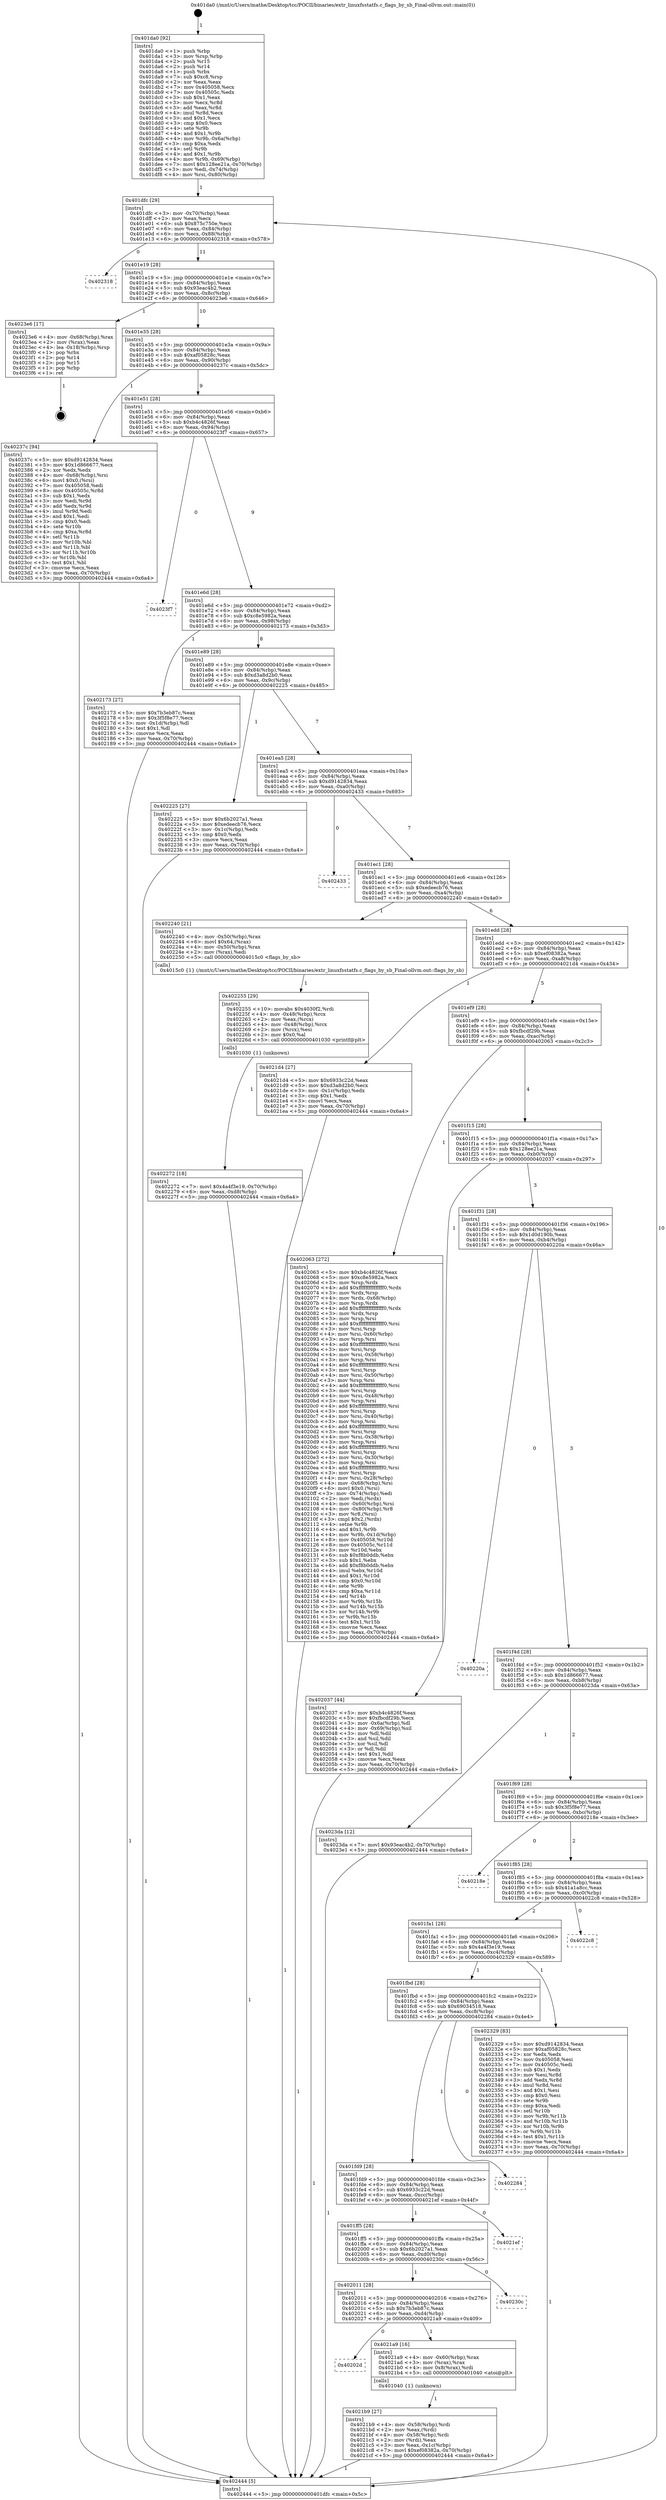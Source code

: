 digraph "0x401da0" {
  label = "0x401da0 (/mnt/c/Users/mathe/Desktop/tcc/POCII/binaries/extr_linuxfsstatfs.c_flags_by_sb_Final-ollvm.out::main(0))"
  labelloc = "t"
  node[shape=record]

  Entry [label="",width=0.3,height=0.3,shape=circle,fillcolor=black,style=filled]
  "0x401dfc" [label="{
     0x401dfc [29]\l
     | [instrs]\l
     &nbsp;&nbsp;0x401dfc \<+3\>: mov -0x70(%rbp),%eax\l
     &nbsp;&nbsp;0x401dff \<+2\>: mov %eax,%ecx\l
     &nbsp;&nbsp;0x401e01 \<+6\>: sub $0x875c750e,%ecx\l
     &nbsp;&nbsp;0x401e07 \<+6\>: mov %eax,-0x84(%rbp)\l
     &nbsp;&nbsp;0x401e0d \<+6\>: mov %ecx,-0x88(%rbp)\l
     &nbsp;&nbsp;0x401e13 \<+6\>: je 0000000000402318 \<main+0x578\>\l
  }"]
  "0x402318" [label="{
     0x402318\l
  }", style=dashed]
  "0x401e19" [label="{
     0x401e19 [28]\l
     | [instrs]\l
     &nbsp;&nbsp;0x401e19 \<+5\>: jmp 0000000000401e1e \<main+0x7e\>\l
     &nbsp;&nbsp;0x401e1e \<+6\>: mov -0x84(%rbp),%eax\l
     &nbsp;&nbsp;0x401e24 \<+5\>: sub $0x93eac4b2,%eax\l
     &nbsp;&nbsp;0x401e29 \<+6\>: mov %eax,-0x8c(%rbp)\l
     &nbsp;&nbsp;0x401e2f \<+6\>: je 00000000004023e6 \<main+0x646\>\l
  }"]
  Exit [label="",width=0.3,height=0.3,shape=circle,fillcolor=black,style=filled,peripheries=2]
  "0x4023e6" [label="{
     0x4023e6 [17]\l
     | [instrs]\l
     &nbsp;&nbsp;0x4023e6 \<+4\>: mov -0x68(%rbp),%rax\l
     &nbsp;&nbsp;0x4023ea \<+2\>: mov (%rax),%eax\l
     &nbsp;&nbsp;0x4023ec \<+4\>: lea -0x18(%rbp),%rsp\l
     &nbsp;&nbsp;0x4023f0 \<+1\>: pop %rbx\l
     &nbsp;&nbsp;0x4023f1 \<+2\>: pop %r14\l
     &nbsp;&nbsp;0x4023f3 \<+2\>: pop %r15\l
     &nbsp;&nbsp;0x4023f5 \<+1\>: pop %rbp\l
     &nbsp;&nbsp;0x4023f6 \<+1\>: ret\l
  }"]
  "0x401e35" [label="{
     0x401e35 [28]\l
     | [instrs]\l
     &nbsp;&nbsp;0x401e35 \<+5\>: jmp 0000000000401e3a \<main+0x9a\>\l
     &nbsp;&nbsp;0x401e3a \<+6\>: mov -0x84(%rbp),%eax\l
     &nbsp;&nbsp;0x401e40 \<+5\>: sub $0xaf05828c,%eax\l
     &nbsp;&nbsp;0x401e45 \<+6\>: mov %eax,-0x90(%rbp)\l
     &nbsp;&nbsp;0x401e4b \<+6\>: je 000000000040237c \<main+0x5dc\>\l
  }"]
  "0x402272" [label="{
     0x402272 [18]\l
     | [instrs]\l
     &nbsp;&nbsp;0x402272 \<+7\>: movl $0x4a4f3e19,-0x70(%rbp)\l
     &nbsp;&nbsp;0x402279 \<+6\>: mov %eax,-0xd8(%rbp)\l
     &nbsp;&nbsp;0x40227f \<+5\>: jmp 0000000000402444 \<main+0x6a4\>\l
  }"]
  "0x40237c" [label="{
     0x40237c [94]\l
     | [instrs]\l
     &nbsp;&nbsp;0x40237c \<+5\>: mov $0xd9142834,%eax\l
     &nbsp;&nbsp;0x402381 \<+5\>: mov $0x1d866677,%ecx\l
     &nbsp;&nbsp;0x402386 \<+2\>: xor %edx,%edx\l
     &nbsp;&nbsp;0x402388 \<+4\>: mov -0x68(%rbp),%rsi\l
     &nbsp;&nbsp;0x40238c \<+6\>: movl $0x0,(%rsi)\l
     &nbsp;&nbsp;0x402392 \<+7\>: mov 0x405058,%edi\l
     &nbsp;&nbsp;0x402399 \<+8\>: mov 0x40505c,%r8d\l
     &nbsp;&nbsp;0x4023a1 \<+3\>: sub $0x1,%edx\l
     &nbsp;&nbsp;0x4023a4 \<+3\>: mov %edi,%r9d\l
     &nbsp;&nbsp;0x4023a7 \<+3\>: add %edx,%r9d\l
     &nbsp;&nbsp;0x4023aa \<+4\>: imul %r9d,%edi\l
     &nbsp;&nbsp;0x4023ae \<+3\>: and $0x1,%edi\l
     &nbsp;&nbsp;0x4023b1 \<+3\>: cmp $0x0,%edi\l
     &nbsp;&nbsp;0x4023b4 \<+4\>: sete %r10b\l
     &nbsp;&nbsp;0x4023b8 \<+4\>: cmp $0xa,%r8d\l
     &nbsp;&nbsp;0x4023bc \<+4\>: setl %r11b\l
     &nbsp;&nbsp;0x4023c0 \<+3\>: mov %r10b,%bl\l
     &nbsp;&nbsp;0x4023c3 \<+3\>: and %r11b,%bl\l
     &nbsp;&nbsp;0x4023c6 \<+3\>: xor %r11b,%r10b\l
     &nbsp;&nbsp;0x4023c9 \<+3\>: or %r10b,%bl\l
     &nbsp;&nbsp;0x4023cc \<+3\>: test $0x1,%bl\l
     &nbsp;&nbsp;0x4023cf \<+3\>: cmovne %ecx,%eax\l
     &nbsp;&nbsp;0x4023d2 \<+3\>: mov %eax,-0x70(%rbp)\l
     &nbsp;&nbsp;0x4023d5 \<+5\>: jmp 0000000000402444 \<main+0x6a4\>\l
  }"]
  "0x401e51" [label="{
     0x401e51 [28]\l
     | [instrs]\l
     &nbsp;&nbsp;0x401e51 \<+5\>: jmp 0000000000401e56 \<main+0xb6\>\l
     &nbsp;&nbsp;0x401e56 \<+6\>: mov -0x84(%rbp),%eax\l
     &nbsp;&nbsp;0x401e5c \<+5\>: sub $0xb4c4826f,%eax\l
     &nbsp;&nbsp;0x401e61 \<+6\>: mov %eax,-0x94(%rbp)\l
     &nbsp;&nbsp;0x401e67 \<+6\>: je 00000000004023f7 \<main+0x657\>\l
  }"]
  "0x402255" [label="{
     0x402255 [29]\l
     | [instrs]\l
     &nbsp;&nbsp;0x402255 \<+10\>: movabs $0x4030f2,%rdi\l
     &nbsp;&nbsp;0x40225f \<+4\>: mov -0x48(%rbp),%rcx\l
     &nbsp;&nbsp;0x402263 \<+2\>: mov %eax,(%rcx)\l
     &nbsp;&nbsp;0x402265 \<+4\>: mov -0x48(%rbp),%rcx\l
     &nbsp;&nbsp;0x402269 \<+2\>: mov (%rcx),%esi\l
     &nbsp;&nbsp;0x40226b \<+2\>: mov $0x0,%al\l
     &nbsp;&nbsp;0x40226d \<+5\>: call 0000000000401030 \<printf@plt\>\l
     | [calls]\l
     &nbsp;&nbsp;0x401030 \{1\} (unknown)\l
  }"]
  "0x4023f7" [label="{
     0x4023f7\l
  }", style=dashed]
  "0x401e6d" [label="{
     0x401e6d [28]\l
     | [instrs]\l
     &nbsp;&nbsp;0x401e6d \<+5\>: jmp 0000000000401e72 \<main+0xd2\>\l
     &nbsp;&nbsp;0x401e72 \<+6\>: mov -0x84(%rbp),%eax\l
     &nbsp;&nbsp;0x401e78 \<+5\>: sub $0xc8e5982a,%eax\l
     &nbsp;&nbsp;0x401e7d \<+6\>: mov %eax,-0x98(%rbp)\l
     &nbsp;&nbsp;0x401e83 \<+6\>: je 0000000000402173 \<main+0x3d3\>\l
  }"]
  "0x4021b9" [label="{
     0x4021b9 [27]\l
     | [instrs]\l
     &nbsp;&nbsp;0x4021b9 \<+4\>: mov -0x58(%rbp),%rdi\l
     &nbsp;&nbsp;0x4021bd \<+2\>: mov %eax,(%rdi)\l
     &nbsp;&nbsp;0x4021bf \<+4\>: mov -0x58(%rbp),%rdi\l
     &nbsp;&nbsp;0x4021c3 \<+2\>: mov (%rdi),%eax\l
     &nbsp;&nbsp;0x4021c5 \<+3\>: mov %eax,-0x1c(%rbp)\l
     &nbsp;&nbsp;0x4021c8 \<+7\>: movl $0xef08382a,-0x70(%rbp)\l
     &nbsp;&nbsp;0x4021cf \<+5\>: jmp 0000000000402444 \<main+0x6a4\>\l
  }"]
  "0x402173" [label="{
     0x402173 [27]\l
     | [instrs]\l
     &nbsp;&nbsp;0x402173 \<+5\>: mov $0x7b3eb87c,%eax\l
     &nbsp;&nbsp;0x402178 \<+5\>: mov $0x3f5f8e77,%ecx\l
     &nbsp;&nbsp;0x40217d \<+3\>: mov -0x1d(%rbp),%dl\l
     &nbsp;&nbsp;0x402180 \<+3\>: test $0x1,%dl\l
     &nbsp;&nbsp;0x402183 \<+3\>: cmovne %ecx,%eax\l
     &nbsp;&nbsp;0x402186 \<+3\>: mov %eax,-0x70(%rbp)\l
     &nbsp;&nbsp;0x402189 \<+5\>: jmp 0000000000402444 \<main+0x6a4\>\l
  }"]
  "0x401e89" [label="{
     0x401e89 [28]\l
     | [instrs]\l
     &nbsp;&nbsp;0x401e89 \<+5\>: jmp 0000000000401e8e \<main+0xee\>\l
     &nbsp;&nbsp;0x401e8e \<+6\>: mov -0x84(%rbp),%eax\l
     &nbsp;&nbsp;0x401e94 \<+5\>: sub $0xd3a8d2b0,%eax\l
     &nbsp;&nbsp;0x401e99 \<+6\>: mov %eax,-0x9c(%rbp)\l
     &nbsp;&nbsp;0x401e9f \<+6\>: je 0000000000402225 \<main+0x485\>\l
  }"]
  "0x40202d" [label="{
     0x40202d\l
  }", style=dashed]
  "0x402225" [label="{
     0x402225 [27]\l
     | [instrs]\l
     &nbsp;&nbsp;0x402225 \<+5\>: mov $0x6b2027a1,%eax\l
     &nbsp;&nbsp;0x40222a \<+5\>: mov $0xedeecb76,%ecx\l
     &nbsp;&nbsp;0x40222f \<+3\>: mov -0x1c(%rbp),%edx\l
     &nbsp;&nbsp;0x402232 \<+3\>: cmp $0x0,%edx\l
     &nbsp;&nbsp;0x402235 \<+3\>: cmove %ecx,%eax\l
     &nbsp;&nbsp;0x402238 \<+3\>: mov %eax,-0x70(%rbp)\l
     &nbsp;&nbsp;0x40223b \<+5\>: jmp 0000000000402444 \<main+0x6a4\>\l
  }"]
  "0x401ea5" [label="{
     0x401ea5 [28]\l
     | [instrs]\l
     &nbsp;&nbsp;0x401ea5 \<+5\>: jmp 0000000000401eaa \<main+0x10a\>\l
     &nbsp;&nbsp;0x401eaa \<+6\>: mov -0x84(%rbp),%eax\l
     &nbsp;&nbsp;0x401eb0 \<+5\>: sub $0xd9142834,%eax\l
     &nbsp;&nbsp;0x401eb5 \<+6\>: mov %eax,-0xa0(%rbp)\l
     &nbsp;&nbsp;0x401ebb \<+6\>: je 0000000000402433 \<main+0x693\>\l
  }"]
  "0x4021a9" [label="{
     0x4021a9 [16]\l
     | [instrs]\l
     &nbsp;&nbsp;0x4021a9 \<+4\>: mov -0x60(%rbp),%rax\l
     &nbsp;&nbsp;0x4021ad \<+3\>: mov (%rax),%rax\l
     &nbsp;&nbsp;0x4021b0 \<+4\>: mov 0x8(%rax),%rdi\l
     &nbsp;&nbsp;0x4021b4 \<+5\>: call 0000000000401040 \<atoi@plt\>\l
     | [calls]\l
     &nbsp;&nbsp;0x401040 \{1\} (unknown)\l
  }"]
  "0x402433" [label="{
     0x402433\l
  }", style=dashed]
  "0x401ec1" [label="{
     0x401ec1 [28]\l
     | [instrs]\l
     &nbsp;&nbsp;0x401ec1 \<+5\>: jmp 0000000000401ec6 \<main+0x126\>\l
     &nbsp;&nbsp;0x401ec6 \<+6\>: mov -0x84(%rbp),%eax\l
     &nbsp;&nbsp;0x401ecc \<+5\>: sub $0xedeecb76,%eax\l
     &nbsp;&nbsp;0x401ed1 \<+6\>: mov %eax,-0xa4(%rbp)\l
     &nbsp;&nbsp;0x401ed7 \<+6\>: je 0000000000402240 \<main+0x4a0\>\l
  }"]
  "0x402011" [label="{
     0x402011 [28]\l
     | [instrs]\l
     &nbsp;&nbsp;0x402011 \<+5\>: jmp 0000000000402016 \<main+0x276\>\l
     &nbsp;&nbsp;0x402016 \<+6\>: mov -0x84(%rbp),%eax\l
     &nbsp;&nbsp;0x40201c \<+5\>: sub $0x7b3eb87c,%eax\l
     &nbsp;&nbsp;0x402021 \<+6\>: mov %eax,-0xd4(%rbp)\l
     &nbsp;&nbsp;0x402027 \<+6\>: je 00000000004021a9 \<main+0x409\>\l
  }"]
  "0x402240" [label="{
     0x402240 [21]\l
     | [instrs]\l
     &nbsp;&nbsp;0x402240 \<+4\>: mov -0x50(%rbp),%rax\l
     &nbsp;&nbsp;0x402244 \<+6\>: movl $0x64,(%rax)\l
     &nbsp;&nbsp;0x40224a \<+4\>: mov -0x50(%rbp),%rax\l
     &nbsp;&nbsp;0x40224e \<+2\>: mov (%rax),%edi\l
     &nbsp;&nbsp;0x402250 \<+5\>: call 00000000004015c0 \<flags_by_sb\>\l
     | [calls]\l
     &nbsp;&nbsp;0x4015c0 \{1\} (/mnt/c/Users/mathe/Desktop/tcc/POCII/binaries/extr_linuxfsstatfs.c_flags_by_sb_Final-ollvm.out::flags_by_sb)\l
  }"]
  "0x401edd" [label="{
     0x401edd [28]\l
     | [instrs]\l
     &nbsp;&nbsp;0x401edd \<+5\>: jmp 0000000000401ee2 \<main+0x142\>\l
     &nbsp;&nbsp;0x401ee2 \<+6\>: mov -0x84(%rbp),%eax\l
     &nbsp;&nbsp;0x401ee8 \<+5\>: sub $0xef08382a,%eax\l
     &nbsp;&nbsp;0x401eed \<+6\>: mov %eax,-0xa8(%rbp)\l
     &nbsp;&nbsp;0x401ef3 \<+6\>: je 00000000004021d4 \<main+0x434\>\l
  }"]
  "0x40230c" [label="{
     0x40230c\l
  }", style=dashed]
  "0x4021d4" [label="{
     0x4021d4 [27]\l
     | [instrs]\l
     &nbsp;&nbsp;0x4021d4 \<+5\>: mov $0x6933c22d,%eax\l
     &nbsp;&nbsp;0x4021d9 \<+5\>: mov $0xd3a8d2b0,%ecx\l
     &nbsp;&nbsp;0x4021de \<+3\>: mov -0x1c(%rbp),%edx\l
     &nbsp;&nbsp;0x4021e1 \<+3\>: cmp $0x1,%edx\l
     &nbsp;&nbsp;0x4021e4 \<+3\>: cmovl %ecx,%eax\l
     &nbsp;&nbsp;0x4021e7 \<+3\>: mov %eax,-0x70(%rbp)\l
     &nbsp;&nbsp;0x4021ea \<+5\>: jmp 0000000000402444 \<main+0x6a4\>\l
  }"]
  "0x401ef9" [label="{
     0x401ef9 [28]\l
     | [instrs]\l
     &nbsp;&nbsp;0x401ef9 \<+5\>: jmp 0000000000401efe \<main+0x15e\>\l
     &nbsp;&nbsp;0x401efe \<+6\>: mov -0x84(%rbp),%eax\l
     &nbsp;&nbsp;0x401f04 \<+5\>: sub $0xfbcdf29b,%eax\l
     &nbsp;&nbsp;0x401f09 \<+6\>: mov %eax,-0xac(%rbp)\l
     &nbsp;&nbsp;0x401f0f \<+6\>: je 0000000000402063 \<main+0x2c3\>\l
  }"]
  "0x401ff5" [label="{
     0x401ff5 [28]\l
     | [instrs]\l
     &nbsp;&nbsp;0x401ff5 \<+5\>: jmp 0000000000401ffa \<main+0x25a\>\l
     &nbsp;&nbsp;0x401ffa \<+6\>: mov -0x84(%rbp),%eax\l
     &nbsp;&nbsp;0x402000 \<+5\>: sub $0x6b2027a1,%eax\l
     &nbsp;&nbsp;0x402005 \<+6\>: mov %eax,-0xd0(%rbp)\l
     &nbsp;&nbsp;0x40200b \<+6\>: je 000000000040230c \<main+0x56c\>\l
  }"]
  "0x402063" [label="{
     0x402063 [272]\l
     | [instrs]\l
     &nbsp;&nbsp;0x402063 \<+5\>: mov $0xb4c4826f,%eax\l
     &nbsp;&nbsp;0x402068 \<+5\>: mov $0xc8e5982a,%ecx\l
     &nbsp;&nbsp;0x40206d \<+3\>: mov %rsp,%rdx\l
     &nbsp;&nbsp;0x402070 \<+4\>: add $0xfffffffffffffff0,%rdx\l
     &nbsp;&nbsp;0x402074 \<+3\>: mov %rdx,%rsp\l
     &nbsp;&nbsp;0x402077 \<+4\>: mov %rdx,-0x68(%rbp)\l
     &nbsp;&nbsp;0x40207b \<+3\>: mov %rsp,%rdx\l
     &nbsp;&nbsp;0x40207e \<+4\>: add $0xfffffffffffffff0,%rdx\l
     &nbsp;&nbsp;0x402082 \<+3\>: mov %rdx,%rsp\l
     &nbsp;&nbsp;0x402085 \<+3\>: mov %rsp,%rsi\l
     &nbsp;&nbsp;0x402088 \<+4\>: add $0xfffffffffffffff0,%rsi\l
     &nbsp;&nbsp;0x40208c \<+3\>: mov %rsi,%rsp\l
     &nbsp;&nbsp;0x40208f \<+4\>: mov %rsi,-0x60(%rbp)\l
     &nbsp;&nbsp;0x402093 \<+3\>: mov %rsp,%rsi\l
     &nbsp;&nbsp;0x402096 \<+4\>: add $0xfffffffffffffff0,%rsi\l
     &nbsp;&nbsp;0x40209a \<+3\>: mov %rsi,%rsp\l
     &nbsp;&nbsp;0x40209d \<+4\>: mov %rsi,-0x58(%rbp)\l
     &nbsp;&nbsp;0x4020a1 \<+3\>: mov %rsp,%rsi\l
     &nbsp;&nbsp;0x4020a4 \<+4\>: add $0xfffffffffffffff0,%rsi\l
     &nbsp;&nbsp;0x4020a8 \<+3\>: mov %rsi,%rsp\l
     &nbsp;&nbsp;0x4020ab \<+4\>: mov %rsi,-0x50(%rbp)\l
     &nbsp;&nbsp;0x4020af \<+3\>: mov %rsp,%rsi\l
     &nbsp;&nbsp;0x4020b2 \<+4\>: add $0xfffffffffffffff0,%rsi\l
     &nbsp;&nbsp;0x4020b6 \<+3\>: mov %rsi,%rsp\l
     &nbsp;&nbsp;0x4020b9 \<+4\>: mov %rsi,-0x48(%rbp)\l
     &nbsp;&nbsp;0x4020bd \<+3\>: mov %rsp,%rsi\l
     &nbsp;&nbsp;0x4020c0 \<+4\>: add $0xfffffffffffffff0,%rsi\l
     &nbsp;&nbsp;0x4020c4 \<+3\>: mov %rsi,%rsp\l
     &nbsp;&nbsp;0x4020c7 \<+4\>: mov %rsi,-0x40(%rbp)\l
     &nbsp;&nbsp;0x4020cb \<+3\>: mov %rsp,%rsi\l
     &nbsp;&nbsp;0x4020ce \<+4\>: add $0xfffffffffffffff0,%rsi\l
     &nbsp;&nbsp;0x4020d2 \<+3\>: mov %rsi,%rsp\l
     &nbsp;&nbsp;0x4020d5 \<+4\>: mov %rsi,-0x38(%rbp)\l
     &nbsp;&nbsp;0x4020d9 \<+3\>: mov %rsp,%rsi\l
     &nbsp;&nbsp;0x4020dc \<+4\>: add $0xfffffffffffffff0,%rsi\l
     &nbsp;&nbsp;0x4020e0 \<+3\>: mov %rsi,%rsp\l
     &nbsp;&nbsp;0x4020e3 \<+4\>: mov %rsi,-0x30(%rbp)\l
     &nbsp;&nbsp;0x4020e7 \<+3\>: mov %rsp,%rsi\l
     &nbsp;&nbsp;0x4020ea \<+4\>: add $0xfffffffffffffff0,%rsi\l
     &nbsp;&nbsp;0x4020ee \<+3\>: mov %rsi,%rsp\l
     &nbsp;&nbsp;0x4020f1 \<+4\>: mov %rsi,-0x28(%rbp)\l
     &nbsp;&nbsp;0x4020f5 \<+4\>: mov -0x68(%rbp),%rsi\l
     &nbsp;&nbsp;0x4020f9 \<+6\>: movl $0x0,(%rsi)\l
     &nbsp;&nbsp;0x4020ff \<+3\>: mov -0x74(%rbp),%edi\l
     &nbsp;&nbsp;0x402102 \<+2\>: mov %edi,(%rdx)\l
     &nbsp;&nbsp;0x402104 \<+4\>: mov -0x60(%rbp),%rsi\l
     &nbsp;&nbsp;0x402108 \<+4\>: mov -0x80(%rbp),%r8\l
     &nbsp;&nbsp;0x40210c \<+3\>: mov %r8,(%rsi)\l
     &nbsp;&nbsp;0x40210f \<+3\>: cmpl $0x2,(%rdx)\l
     &nbsp;&nbsp;0x402112 \<+4\>: setne %r9b\l
     &nbsp;&nbsp;0x402116 \<+4\>: and $0x1,%r9b\l
     &nbsp;&nbsp;0x40211a \<+4\>: mov %r9b,-0x1d(%rbp)\l
     &nbsp;&nbsp;0x40211e \<+8\>: mov 0x405058,%r10d\l
     &nbsp;&nbsp;0x402126 \<+8\>: mov 0x40505c,%r11d\l
     &nbsp;&nbsp;0x40212e \<+3\>: mov %r10d,%ebx\l
     &nbsp;&nbsp;0x402131 \<+6\>: sub $0xf8b0ddb,%ebx\l
     &nbsp;&nbsp;0x402137 \<+3\>: sub $0x1,%ebx\l
     &nbsp;&nbsp;0x40213a \<+6\>: add $0xf8b0ddb,%ebx\l
     &nbsp;&nbsp;0x402140 \<+4\>: imul %ebx,%r10d\l
     &nbsp;&nbsp;0x402144 \<+4\>: and $0x1,%r10d\l
     &nbsp;&nbsp;0x402148 \<+4\>: cmp $0x0,%r10d\l
     &nbsp;&nbsp;0x40214c \<+4\>: sete %r9b\l
     &nbsp;&nbsp;0x402150 \<+4\>: cmp $0xa,%r11d\l
     &nbsp;&nbsp;0x402154 \<+4\>: setl %r14b\l
     &nbsp;&nbsp;0x402158 \<+3\>: mov %r9b,%r15b\l
     &nbsp;&nbsp;0x40215b \<+3\>: and %r14b,%r15b\l
     &nbsp;&nbsp;0x40215e \<+3\>: xor %r14b,%r9b\l
     &nbsp;&nbsp;0x402161 \<+3\>: or %r9b,%r15b\l
     &nbsp;&nbsp;0x402164 \<+4\>: test $0x1,%r15b\l
     &nbsp;&nbsp;0x402168 \<+3\>: cmovne %ecx,%eax\l
     &nbsp;&nbsp;0x40216b \<+3\>: mov %eax,-0x70(%rbp)\l
     &nbsp;&nbsp;0x40216e \<+5\>: jmp 0000000000402444 \<main+0x6a4\>\l
  }"]
  "0x401f15" [label="{
     0x401f15 [28]\l
     | [instrs]\l
     &nbsp;&nbsp;0x401f15 \<+5\>: jmp 0000000000401f1a \<main+0x17a\>\l
     &nbsp;&nbsp;0x401f1a \<+6\>: mov -0x84(%rbp),%eax\l
     &nbsp;&nbsp;0x401f20 \<+5\>: sub $0x128ee21a,%eax\l
     &nbsp;&nbsp;0x401f25 \<+6\>: mov %eax,-0xb0(%rbp)\l
     &nbsp;&nbsp;0x401f2b \<+6\>: je 0000000000402037 \<main+0x297\>\l
  }"]
  "0x4021ef" [label="{
     0x4021ef\l
  }", style=dashed]
  "0x402037" [label="{
     0x402037 [44]\l
     | [instrs]\l
     &nbsp;&nbsp;0x402037 \<+5\>: mov $0xb4c4826f,%eax\l
     &nbsp;&nbsp;0x40203c \<+5\>: mov $0xfbcdf29b,%ecx\l
     &nbsp;&nbsp;0x402041 \<+3\>: mov -0x6a(%rbp),%dl\l
     &nbsp;&nbsp;0x402044 \<+4\>: mov -0x69(%rbp),%sil\l
     &nbsp;&nbsp;0x402048 \<+3\>: mov %dl,%dil\l
     &nbsp;&nbsp;0x40204b \<+3\>: and %sil,%dil\l
     &nbsp;&nbsp;0x40204e \<+3\>: xor %sil,%dl\l
     &nbsp;&nbsp;0x402051 \<+3\>: or %dl,%dil\l
     &nbsp;&nbsp;0x402054 \<+4\>: test $0x1,%dil\l
     &nbsp;&nbsp;0x402058 \<+3\>: cmovne %ecx,%eax\l
     &nbsp;&nbsp;0x40205b \<+3\>: mov %eax,-0x70(%rbp)\l
     &nbsp;&nbsp;0x40205e \<+5\>: jmp 0000000000402444 \<main+0x6a4\>\l
  }"]
  "0x401f31" [label="{
     0x401f31 [28]\l
     | [instrs]\l
     &nbsp;&nbsp;0x401f31 \<+5\>: jmp 0000000000401f36 \<main+0x196\>\l
     &nbsp;&nbsp;0x401f36 \<+6\>: mov -0x84(%rbp),%eax\l
     &nbsp;&nbsp;0x401f3c \<+5\>: sub $0x1d0d190b,%eax\l
     &nbsp;&nbsp;0x401f41 \<+6\>: mov %eax,-0xb4(%rbp)\l
     &nbsp;&nbsp;0x401f47 \<+6\>: je 000000000040220a \<main+0x46a\>\l
  }"]
  "0x402444" [label="{
     0x402444 [5]\l
     | [instrs]\l
     &nbsp;&nbsp;0x402444 \<+5\>: jmp 0000000000401dfc \<main+0x5c\>\l
  }"]
  "0x401da0" [label="{
     0x401da0 [92]\l
     | [instrs]\l
     &nbsp;&nbsp;0x401da0 \<+1\>: push %rbp\l
     &nbsp;&nbsp;0x401da1 \<+3\>: mov %rsp,%rbp\l
     &nbsp;&nbsp;0x401da4 \<+2\>: push %r15\l
     &nbsp;&nbsp;0x401da6 \<+2\>: push %r14\l
     &nbsp;&nbsp;0x401da8 \<+1\>: push %rbx\l
     &nbsp;&nbsp;0x401da9 \<+7\>: sub $0xc8,%rsp\l
     &nbsp;&nbsp;0x401db0 \<+2\>: xor %eax,%eax\l
     &nbsp;&nbsp;0x401db2 \<+7\>: mov 0x405058,%ecx\l
     &nbsp;&nbsp;0x401db9 \<+7\>: mov 0x40505c,%edx\l
     &nbsp;&nbsp;0x401dc0 \<+3\>: sub $0x1,%eax\l
     &nbsp;&nbsp;0x401dc3 \<+3\>: mov %ecx,%r8d\l
     &nbsp;&nbsp;0x401dc6 \<+3\>: add %eax,%r8d\l
     &nbsp;&nbsp;0x401dc9 \<+4\>: imul %r8d,%ecx\l
     &nbsp;&nbsp;0x401dcd \<+3\>: and $0x1,%ecx\l
     &nbsp;&nbsp;0x401dd0 \<+3\>: cmp $0x0,%ecx\l
     &nbsp;&nbsp;0x401dd3 \<+4\>: sete %r9b\l
     &nbsp;&nbsp;0x401dd7 \<+4\>: and $0x1,%r9b\l
     &nbsp;&nbsp;0x401ddb \<+4\>: mov %r9b,-0x6a(%rbp)\l
     &nbsp;&nbsp;0x401ddf \<+3\>: cmp $0xa,%edx\l
     &nbsp;&nbsp;0x401de2 \<+4\>: setl %r9b\l
     &nbsp;&nbsp;0x401de6 \<+4\>: and $0x1,%r9b\l
     &nbsp;&nbsp;0x401dea \<+4\>: mov %r9b,-0x69(%rbp)\l
     &nbsp;&nbsp;0x401dee \<+7\>: movl $0x128ee21a,-0x70(%rbp)\l
     &nbsp;&nbsp;0x401df5 \<+3\>: mov %edi,-0x74(%rbp)\l
     &nbsp;&nbsp;0x401df8 \<+4\>: mov %rsi,-0x80(%rbp)\l
  }"]
  "0x401fd9" [label="{
     0x401fd9 [28]\l
     | [instrs]\l
     &nbsp;&nbsp;0x401fd9 \<+5\>: jmp 0000000000401fde \<main+0x23e\>\l
     &nbsp;&nbsp;0x401fde \<+6\>: mov -0x84(%rbp),%eax\l
     &nbsp;&nbsp;0x401fe4 \<+5\>: sub $0x6933c22d,%eax\l
     &nbsp;&nbsp;0x401fe9 \<+6\>: mov %eax,-0xcc(%rbp)\l
     &nbsp;&nbsp;0x401fef \<+6\>: je 00000000004021ef \<main+0x44f\>\l
  }"]
  "0x402284" [label="{
     0x402284\l
  }", style=dashed]
  "0x40220a" [label="{
     0x40220a\l
  }", style=dashed]
  "0x401f4d" [label="{
     0x401f4d [28]\l
     | [instrs]\l
     &nbsp;&nbsp;0x401f4d \<+5\>: jmp 0000000000401f52 \<main+0x1b2\>\l
     &nbsp;&nbsp;0x401f52 \<+6\>: mov -0x84(%rbp),%eax\l
     &nbsp;&nbsp;0x401f58 \<+5\>: sub $0x1d866677,%eax\l
     &nbsp;&nbsp;0x401f5d \<+6\>: mov %eax,-0xb8(%rbp)\l
     &nbsp;&nbsp;0x401f63 \<+6\>: je 00000000004023da \<main+0x63a\>\l
  }"]
  "0x401fbd" [label="{
     0x401fbd [28]\l
     | [instrs]\l
     &nbsp;&nbsp;0x401fbd \<+5\>: jmp 0000000000401fc2 \<main+0x222\>\l
     &nbsp;&nbsp;0x401fc2 \<+6\>: mov -0x84(%rbp),%eax\l
     &nbsp;&nbsp;0x401fc8 \<+5\>: sub $0x69034518,%eax\l
     &nbsp;&nbsp;0x401fcd \<+6\>: mov %eax,-0xc8(%rbp)\l
     &nbsp;&nbsp;0x401fd3 \<+6\>: je 0000000000402284 \<main+0x4e4\>\l
  }"]
  "0x4023da" [label="{
     0x4023da [12]\l
     | [instrs]\l
     &nbsp;&nbsp;0x4023da \<+7\>: movl $0x93eac4b2,-0x70(%rbp)\l
     &nbsp;&nbsp;0x4023e1 \<+5\>: jmp 0000000000402444 \<main+0x6a4\>\l
  }"]
  "0x401f69" [label="{
     0x401f69 [28]\l
     | [instrs]\l
     &nbsp;&nbsp;0x401f69 \<+5\>: jmp 0000000000401f6e \<main+0x1ce\>\l
     &nbsp;&nbsp;0x401f6e \<+6\>: mov -0x84(%rbp),%eax\l
     &nbsp;&nbsp;0x401f74 \<+5\>: sub $0x3f5f8e77,%eax\l
     &nbsp;&nbsp;0x401f79 \<+6\>: mov %eax,-0xbc(%rbp)\l
     &nbsp;&nbsp;0x401f7f \<+6\>: je 000000000040218e \<main+0x3ee\>\l
  }"]
  "0x402329" [label="{
     0x402329 [83]\l
     | [instrs]\l
     &nbsp;&nbsp;0x402329 \<+5\>: mov $0xd9142834,%eax\l
     &nbsp;&nbsp;0x40232e \<+5\>: mov $0xaf05828c,%ecx\l
     &nbsp;&nbsp;0x402333 \<+2\>: xor %edx,%edx\l
     &nbsp;&nbsp;0x402335 \<+7\>: mov 0x405058,%esi\l
     &nbsp;&nbsp;0x40233c \<+7\>: mov 0x40505c,%edi\l
     &nbsp;&nbsp;0x402343 \<+3\>: sub $0x1,%edx\l
     &nbsp;&nbsp;0x402346 \<+3\>: mov %esi,%r8d\l
     &nbsp;&nbsp;0x402349 \<+3\>: add %edx,%r8d\l
     &nbsp;&nbsp;0x40234c \<+4\>: imul %r8d,%esi\l
     &nbsp;&nbsp;0x402350 \<+3\>: and $0x1,%esi\l
     &nbsp;&nbsp;0x402353 \<+3\>: cmp $0x0,%esi\l
     &nbsp;&nbsp;0x402356 \<+4\>: sete %r9b\l
     &nbsp;&nbsp;0x40235a \<+3\>: cmp $0xa,%edi\l
     &nbsp;&nbsp;0x40235d \<+4\>: setl %r10b\l
     &nbsp;&nbsp;0x402361 \<+3\>: mov %r9b,%r11b\l
     &nbsp;&nbsp;0x402364 \<+3\>: and %r10b,%r11b\l
     &nbsp;&nbsp;0x402367 \<+3\>: xor %r10b,%r9b\l
     &nbsp;&nbsp;0x40236a \<+3\>: or %r9b,%r11b\l
     &nbsp;&nbsp;0x40236d \<+4\>: test $0x1,%r11b\l
     &nbsp;&nbsp;0x402371 \<+3\>: cmovne %ecx,%eax\l
     &nbsp;&nbsp;0x402374 \<+3\>: mov %eax,-0x70(%rbp)\l
     &nbsp;&nbsp;0x402377 \<+5\>: jmp 0000000000402444 \<main+0x6a4\>\l
  }"]
  "0x40218e" [label="{
     0x40218e\l
  }", style=dashed]
  "0x401f85" [label="{
     0x401f85 [28]\l
     | [instrs]\l
     &nbsp;&nbsp;0x401f85 \<+5\>: jmp 0000000000401f8a \<main+0x1ea\>\l
     &nbsp;&nbsp;0x401f8a \<+6\>: mov -0x84(%rbp),%eax\l
     &nbsp;&nbsp;0x401f90 \<+5\>: sub $0x41a1a8cc,%eax\l
     &nbsp;&nbsp;0x401f95 \<+6\>: mov %eax,-0xc0(%rbp)\l
     &nbsp;&nbsp;0x401f9b \<+6\>: je 00000000004022c8 \<main+0x528\>\l
  }"]
  "0x401fa1" [label="{
     0x401fa1 [28]\l
     | [instrs]\l
     &nbsp;&nbsp;0x401fa1 \<+5\>: jmp 0000000000401fa6 \<main+0x206\>\l
     &nbsp;&nbsp;0x401fa6 \<+6\>: mov -0x84(%rbp),%eax\l
     &nbsp;&nbsp;0x401fac \<+5\>: sub $0x4a4f3e19,%eax\l
     &nbsp;&nbsp;0x401fb1 \<+6\>: mov %eax,-0xc4(%rbp)\l
     &nbsp;&nbsp;0x401fb7 \<+6\>: je 0000000000402329 \<main+0x589\>\l
  }"]
  "0x4022c8" [label="{
     0x4022c8\l
  }", style=dashed]
  Entry -> "0x401da0" [label=" 1"]
  "0x401dfc" -> "0x402318" [label=" 0"]
  "0x401dfc" -> "0x401e19" [label=" 11"]
  "0x4023e6" -> Exit [label=" 1"]
  "0x401e19" -> "0x4023e6" [label=" 1"]
  "0x401e19" -> "0x401e35" [label=" 10"]
  "0x4023da" -> "0x402444" [label=" 1"]
  "0x401e35" -> "0x40237c" [label=" 1"]
  "0x401e35" -> "0x401e51" [label=" 9"]
  "0x40237c" -> "0x402444" [label=" 1"]
  "0x401e51" -> "0x4023f7" [label=" 0"]
  "0x401e51" -> "0x401e6d" [label=" 9"]
  "0x402329" -> "0x402444" [label=" 1"]
  "0x401e6d" -> "0x402173" [label=" 1"]
  "0x401e6d" -> "0x401e89" [label=" 8"]
  "0x402272" -> "0x402444" [label=" 1"]
  "0x401e89" -> "0x402225" [label=" 1"]
  "0x401e89" -> "0x401ea5" [label=" 7"]
  "0x402255" -> "0x402272" [label=" 1"]
  "0x401ea5" -> "0x402433" [label=" 0"]
  "0x401ea5" -> "0x401ec1" [label=" 7"]
  "0x402240" -> "0x402255" [label=" 1"]
  "0x401ec1" -> "0x402240" [label=" 1"]
  "0x401ec1" -> "0x401edd" [label=" 6"]
  "0x4021d4" -> "0x402444" [label=" 1"]
  "0x401edd" -> "0x4021d4" [label=" 1"]
  "0x401edd" -> "0x401ef9" [label=" 5"]
  "0x4021b9" -> "0x402444" [label=" 1"]
  "0x401ef9" -> "0x402063" [label=" 1"]
  "0x401ef9" -> "0x401f15" [label=" 4"]
  "0x402011" -> "0x40202d" [label=" 0"]
  "0x401f15" -> "0x402037" [label=" 1"]
  "0x401f15" -> "0x401f31" [label=" 3"]
  "0x402037" -> "0x402444" [label=" 1"]
  "0x401da0" -> "0x401dfc" [label=" 1"]
  "0x402444" -> "0x401dfc" [label=" 10"]
  "0x402011" -> "0x4021a9" [label=" 1"]
  "0x402063" -> "0x402444" [label=" 1"]
  "0x402173" -> "0x402444" [label=" 1"]
  "0x401ff5" -> "0x402011" [label=" 1"]
  "0x401f31" -> "0x40220a" [label=" 0"]
  "0x401f31" -> "0x401f4d" [label=" 3"]
  "0x401ff5" -> "0x40230c" [label=" 0"]
  "0x401f4d" -> "0x4023da" [label=" 1"]
  "0x401f4d" -> "0x401f69" [label=" 2"]
  "0x401fd9" -> "0x401ff5" [label=" 1"]
  "0x401f69" -> "0x40218e" [label=" 0"]
  "0x401f69" -> "0x401f85" [label=" 2"]
  "0x401fd9" -> "0x4021ef" [label=" 0"]
  "0x401f85" -> "0x4022c8" [label=" 0"]
  "0x401f85" -> "0x401fa1" [label=" 2"]
  "0x402225" -> "0x402444" [label=" 1"]
  "0x401fa1" -> "0x402329" [label=" 1"]
  "0x401fa1" -> "0x401fbd" [label=" 1"]
  "0x4021a9" -> "0x4021b9" [label=" 1"]
  "0x401fbd" -> "0x402284" [label=" 0"]
  "0x401fbd" -> "0x401fd9" [label=" 1"]
}
